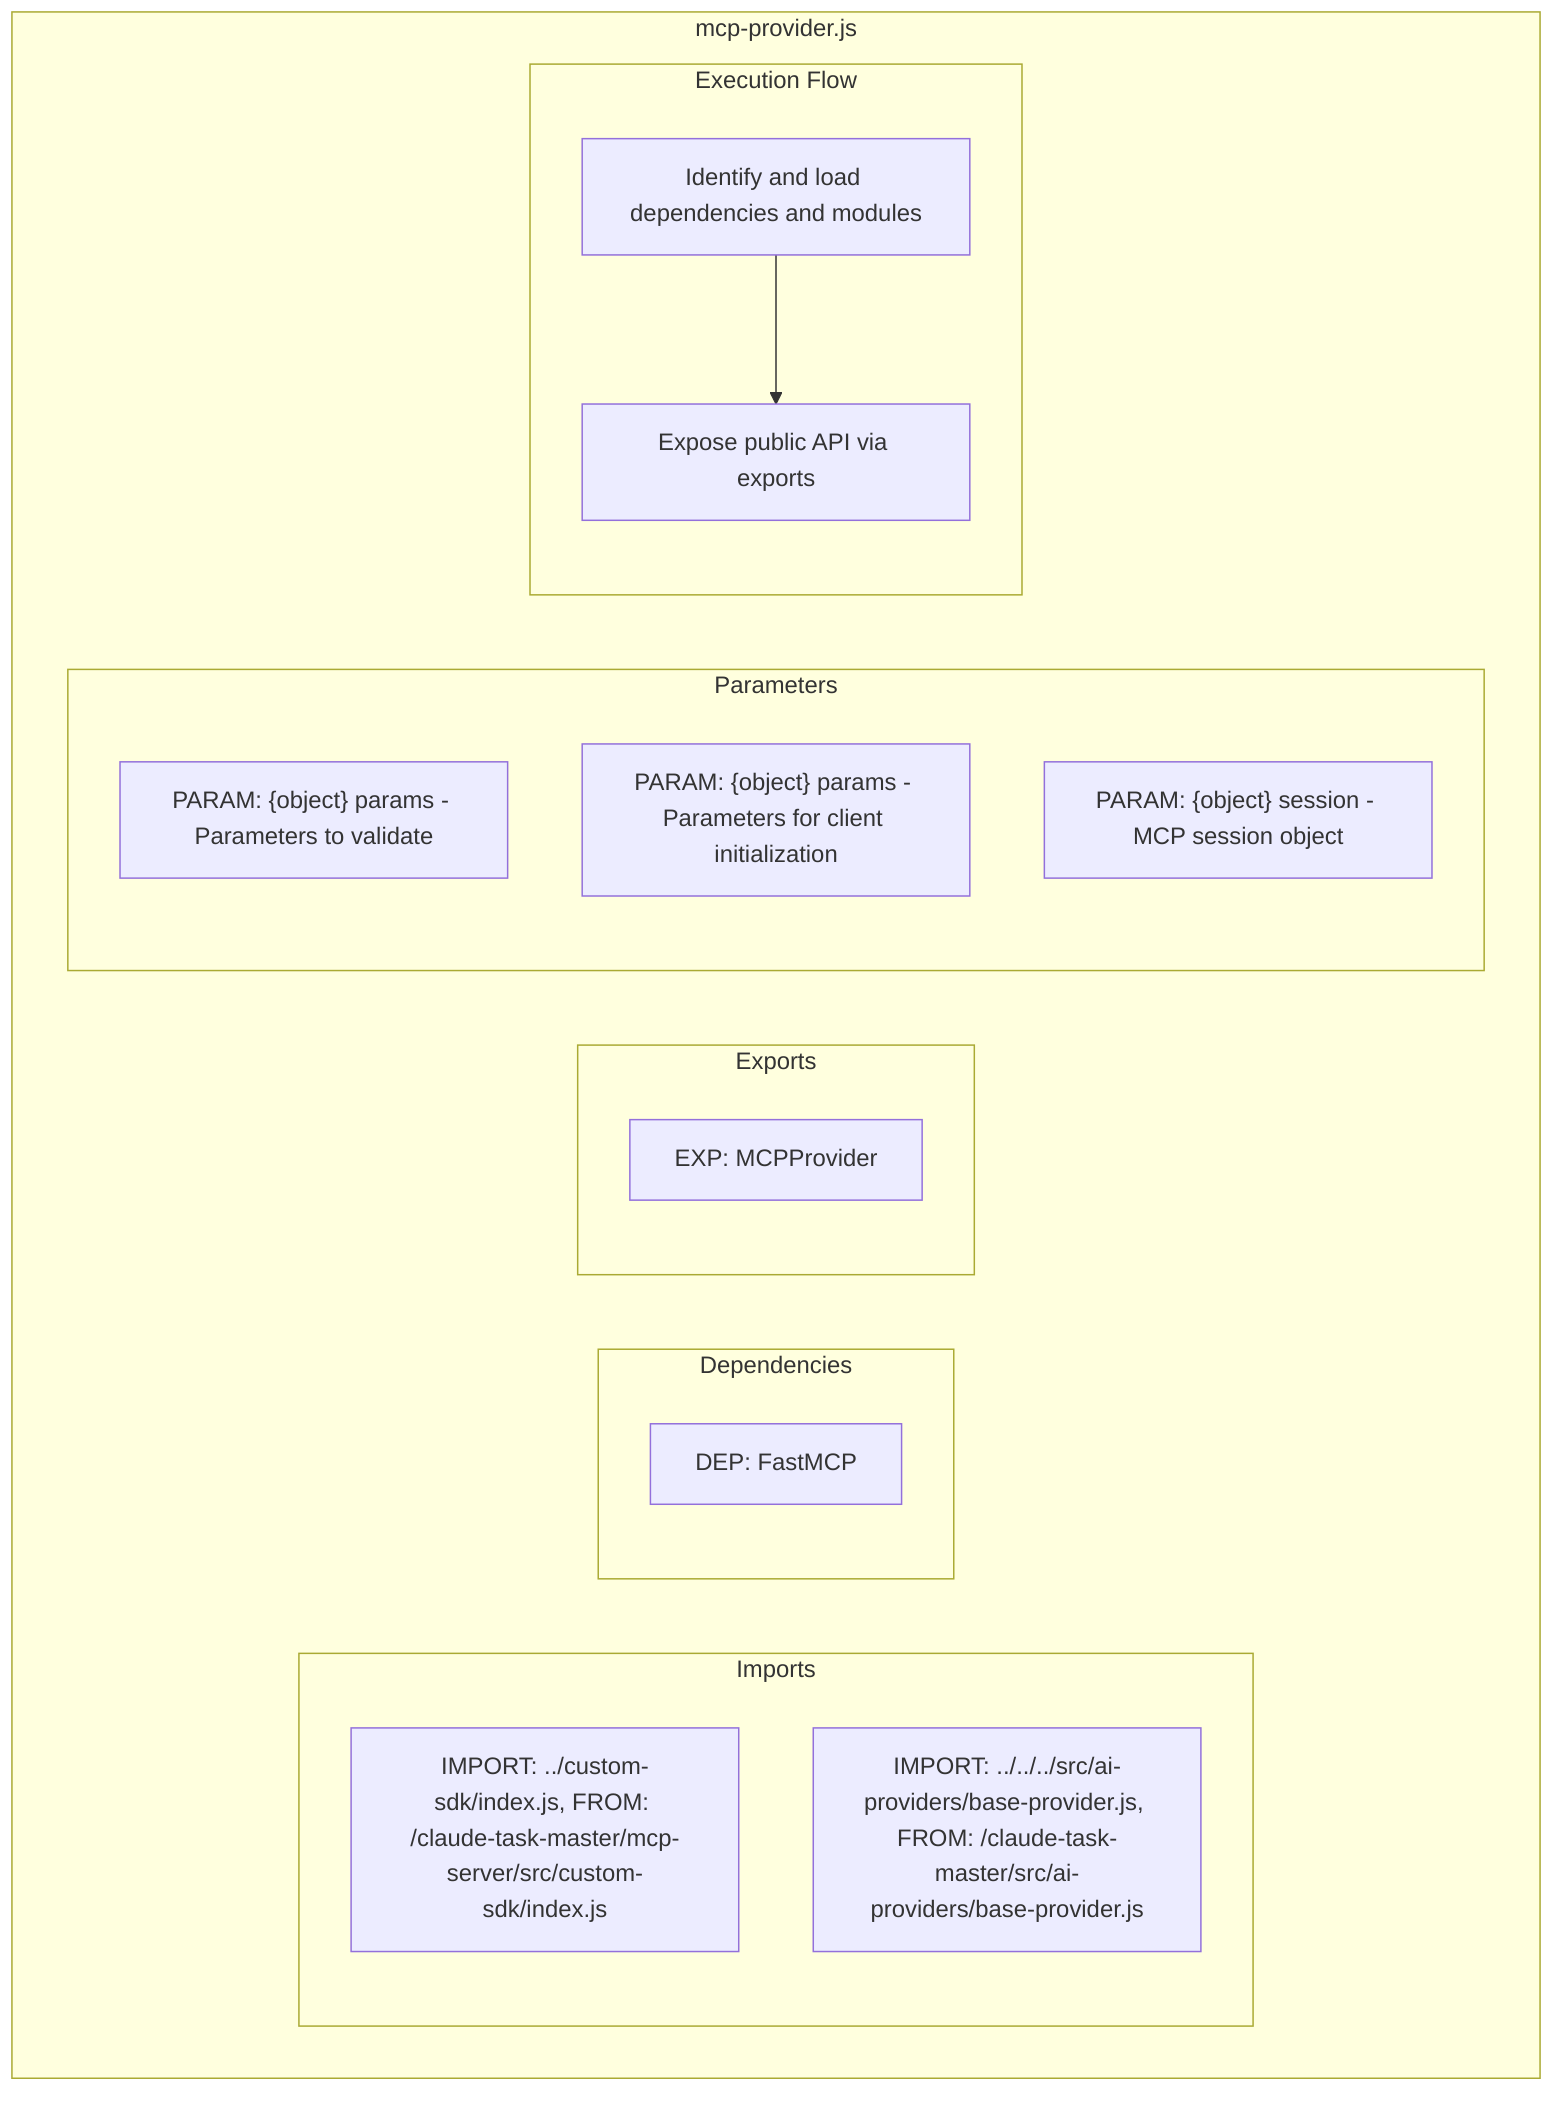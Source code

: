 flowchart TB
    subgraph Imports["Imports"]
        I1["IMPORT: ../custom-sdk/index.js, FROM: /claude-task-master/mcp-server/src/custom-sdk/index.js"]
        I2["IMPORT: ../../../src/ai-providers/base-provider.js, FROM: /claude-task-master/src/ai-providers/base-provider.js"]
    end
    subgraph Dependencies["Dependencies"]
        D1["DEP: FastMCP"]
    end
    subgraph Exports["Exports"]
        E1["EXP: MCPProvider"]
    end
    subgraph Parameters["Parameters"]
        P1["PARAM: {object} params - Parameters to validate"]
        P2["PARAM: {object} params - Parameters for client initialization"]
        P3["PARAM: {object} session - MCP session object"]
    end
    subgraph ExecutionFlow["Execution Flow"]
        FL1["Identify and load dependencies and modules"]
        FL2["Expose public API via exports"]
    end
    subgraph FileName["mcp-provider.js"]
        Imports
        Dependencies
        Exports
        Parameters
        ExecutionFlow
    end
    FL1 --> FL2